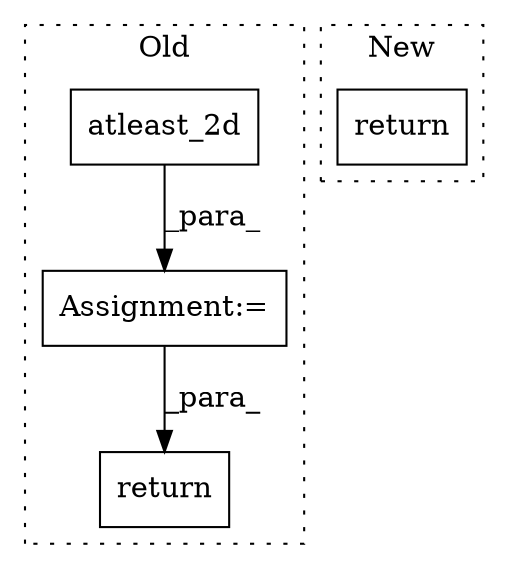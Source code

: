 digraph G {
subgraph cluster0 {
1 [label="atleast_2d" a="32" s="447,471" l="11,1" shape="box"];
3 [label="Assignment:=" a="7" s="440" l="1" shape="box"];
4 [label="return" a="41" s="800" l="7" shape="box"];
label = "Old";
style="dotted";
}
subgraph cluster1 {
2 [label="return" a="41" s="749" l="7" shape="box"];
label = "New";
style="dotted";
}
1 -> 3 [label="_para_"];
3 -> 4 [label="_para_"];
}
